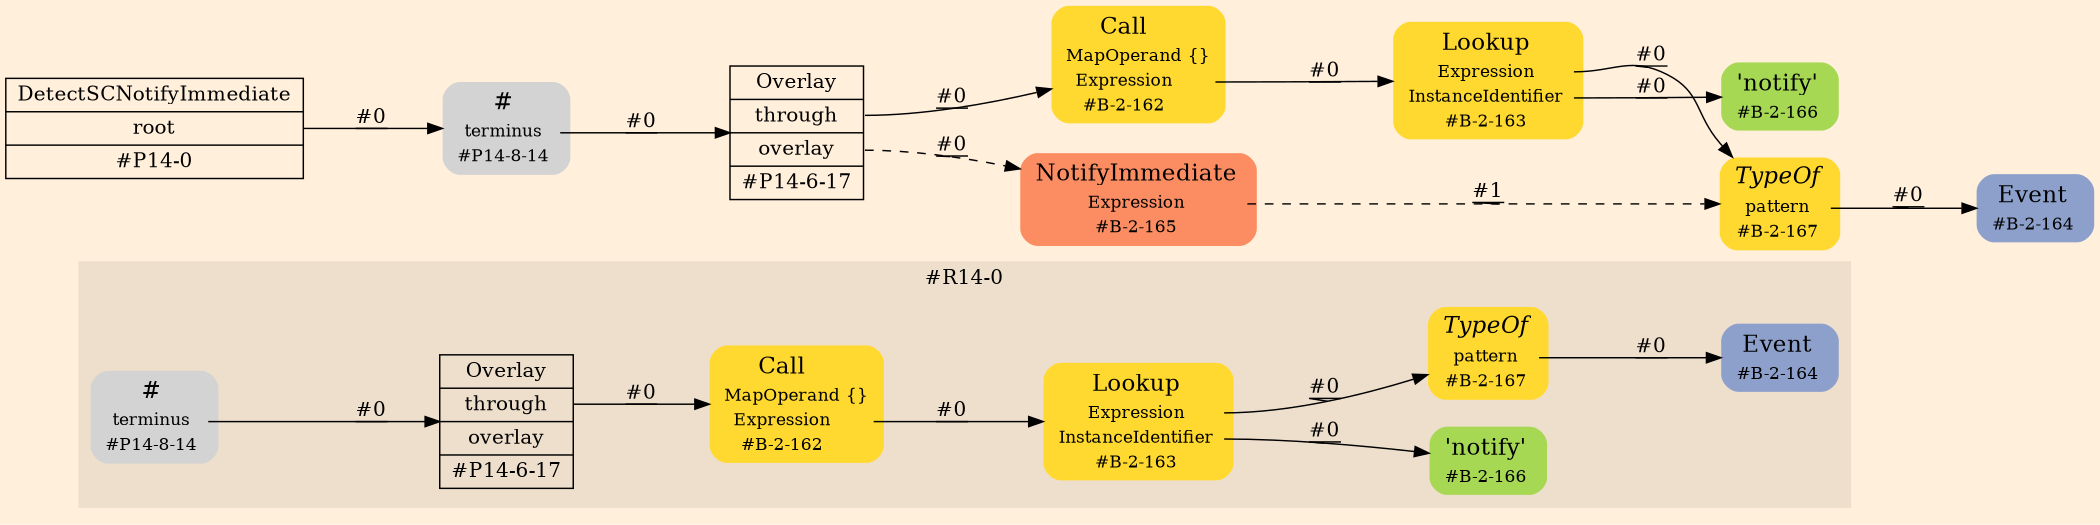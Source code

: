 digraph Inferno {
graph [
    rankdir = "LR"
    ranksep = 1.0
    size = "14,20"
    bgcolor = antiquewhite1
    color = black
    fontcolor = black
];
node [
];
// -------------------- figure #R14-0 --------------------
subgraph "cluster#R14-0" {
    label = "#R14-0"
    style = "filled"
    color = antiquewhite2
    "#R14-0/#B-2-163" [
        shape = "plaintext"
        fillcolor = "/set28/6"
        label = <<TABLE BORDER="0" CELLBORDER="0" CELLSPACING="0">
         <TR><TD><FONT POINT-SIZE="16.0">Lookup</FONT></TD><TD></TD></TR>
         <TR><TD>Expression</TD><TD PORT="port0"></TD></TR>
         <TR><TD>InstanceIdentifier</TD><TD PORT="port1"></TD></TR>
         <TR><TD>#B-2-163</TD><TD PORT="port2"></TD></TR>
        </TABLE>>
        style = "rounded,filled"
        fontsize = "12"
    ];
    
    "#R14-0/#B-2-166" [
        shape = "plaintext"
        fillcolor = "/set28/5"
        label = <<TABLE BORDER="0" CELLBORDER="0" CELLSPACING="0">
         <TR><TD><FONT POINT-SIZE="16.0">'notify'</FONT></TD><TD></TD></TR>
         <TR><TD>#B-2-166</TD><TD PORT="port0"></TD></TR>
        </TABLE>>
        style = "rounded,filled"
        fontsize = "12"
    ];
    
    "#R14-0/#P14-8-14" [
        shape = "plaintext"
        label = <<TABLE BORDER="0" CELLBORDER="0" CELLSPACING="0">
         <TR><TD><FONT POINT-SIZE="16.0">#</FONT></TD><TD></TD></TR>
         <TR><TD>terminus</TD><TD PORT="port0"></TD></TR>
         <TR><TD>#P14-8-14</TD><TD PORT="port1"></TD></TR>
        </TABLE>>
        style = "rounded,filled"
        fontsize = "12"
    ];
    
    "#R14-0/#P14-6-17" [
        shape = "record"
        fillcolor = antiquewhite2
        label = "<fixed> Overlay | <port0> through | <port1> overlay | <port2> #P14-6-17"
        style = "filled"
        fontsize = "14"
        color = black
        fontcolor = black
    ];
    
    "#R14-0/#B-2-167" [
        shape = "plaintext"
        fillcolor = "/set28/6"
        label = <<TABLE BORDER="0" CELLBORDER="0" CELLSPACING="0">
         <TR><TD><FONT POINT-SIZE="16.0"><I>TypeOf</I></FONT></TD><TD></TD></TR>
         <TR><TD>pattern</TD><TD PORT="port0"></TD></TR>
         <TR><TD>#B-2-167</TD><TD PORT="port1"></TD></TR>
        </TABLE>>
        style = "rounded,filled"
        fontsize = "12"
    ];
    
    "#R14-0/#B-2-164" [
        shape = "plaintext"
        fillcolor = "/set28/3"
        label = <<TABLE BORDER="0" CELLBORDER="0" CELLSPACING="0">
         <TR><TD><FONT POINT-SIZE="16.0">Event</FONT></TD><TD></TD></TR>
         <TR><TD>#B-2-164</TD><TD PORT="port0"></TD></TR>
        </TABLE>>
        style = "rounded,filled"
        fontsize = "12"
    ];
    
    "#R14-0/#B-2-162" [
        shape = "plaintext"
        fillcolor = "/set28/6"
        label = <<TABLE BORDER="0" CELLBORDER="0" CELLSPACING="0">
         <TR><TD><FONT POINT-SIZE="16.0">Call</FONT></TD><TD></TD></TR>
         <TR><TD>MapOperand</TD><TD PORT="port0">{}</TD></TR>
         <TR><TD>Expression</TD><TD PORT="port1"></TD></TR>
         <TR><TD>#B-2-162</TD><TD PORT="port2"></TD></TR>
        </TABLE>>
        style = "rounded,filled"
        fontsize = "12"
    ];
    
}


// -------------------- transformation figure --------------------
"CR#P14-0" [
    shape = "record"
    fillcolor = antiquewhite1
    label = "<fixed> DetectSCNotifyImmediate | <port0> root | <port1> #P14-0"
    style = "filled"
    fontsize = "14"
    color = black
    fontcolor = black
];

"#P14-8-14" [
    shape = "plaintext"
    label = <<TABLE BORDER="0" CELLBORDER="0" CELLSPACING="0">
     <TR><TD><FONT POINT-SIZE="16.0">#</FONT></TD><TD></TD></TR>
     <TR><TD>terminus</TD><TD PORT="port0"></TD></TR>
     <TR><TD>#P14-8-14</TD><TD PORT="port1"></TD></TR>
    </TABLE>>
    style = "rounded,filled"
    fontsize = "12"
];

"#P14-6-17" [
    shape = "record"
    fillcolor = antiquewhite1
    label = "<fixed> Overlay | <port0> through | <port1> overlay | <port2> #P14-6-17"
    style = "filled"
    fontsize = "14"
    color = black
    fontcolor = black
];

"#B-2-162" [
    shape = "plaintext"
    fillcolor = "/set28/6"
    label = <<TABLE BORDER="0" CELLBORDER="0" CELLSPACING="0">
     <TR><TD><FONT POINT-SIZE="16.0">Call</FONT></TD><TD></TD></TR>
     <TR><TD>MapOperand</TD><TD PORT="port0">{}</TD></TR>
     <TR><TD>Expression</TD><TD PORT="port1"></TD></TR>
     <TR><TD>#B-2-162</TD><TD PORT="port2"></TD></TR>
    </TABLE>>
    style = "rounded,filled"
    fontsize = "12"
];

"#B-2-163" [
    shape = "plaintext"
    fillcolor = "/set28/6"
    label = <<TABLE BORDER="0" CELLBORDER="0" CELLSPACING="0">
     <TR><TD><FONT POINT-SIZE="16.0">Lookup</FONT></TD><TD></TD></TR>
     <TR><TD>Expression</TD><TD PORT="port0"></TD></TR>
     <TR><TD>InstanceIdentifier</TD><TD PORT="port1"></TD></TR>
     <TR><TD>#B-2-163</TD><TD PORT="port2"></TD></TR>
    </TABLE>>
    style = "rounded,filled"
    fontsize = "12"
];

"#B-2-167" [
    shape = "plaintext"
    fillcolor = "/set28/6"
    label = <<TABLE BORDER="0" CELLBORDER="0" CELLSPACING="0">
     <TR><TD><FONT POINT-SIZE="16.0"><I>TypeOf</I></FONT></TD><TD></TD></TR>
     <TR><TD>pattern</TD><TD PORT="port0"></TD></TR>
     <TR><TD>#B-2-167</TD><TD PORT="port1"></TD></TR>
    </TABLE>>
    style = "rounded,filled"
    fontsize = "12"
];

"#B-2-164" [
    shape = "plaintext"
    fillcolor = "/set28/3"
    label = <<TABLE BORDER="0" CELLBORDER="0" CELLSPACING="0">
     <TR><TD><FONT POINT-SIZE="16.0">Event</FONT></TD><TD></TD></TR>
     <TR><TD>#B-2-164</TD><TD PORT="port0"></TD></TR>
    </TABLE>>
    style = "rounded,filled"
    fontsize = "12"
];

"#B-2-166" [
    shape = "plaintext"
    fillcolor = "/set28/5"
    label = <<TABLE BORDER="0" CELLBORDER="0" CELLSPACING="0">
     <TR><TD><FONT POINT-SIZE="16.0">'notify'</FONT></TD><TD></TD></TR>
     <TR><TD>#B-2-166</TD><TD PORT="port0"></TD></TR>
    </TABLE>>
    style = "rounded,filled"
    fontsize = "12"
];

"#B-2-165" [
    shape = "plaintext"
    fillcolor = "/set28/2"
    label = <<TABLE BORDER="0" CELLBORDER="0" CELLSPACING="0">
     <TR><TD><FONT POINT-SIZE="16.0">NotifyImmediate</FONT></TD><TD></TD></TR>
     <TR><TD>Expression</TD><TD PORT="port0"></TD></TR>
     <TR><TD>#B-2-165</TD><TD PORT="port1"></TD></TR>
    </TABLE>>
    style = "rounded,filled"
    fontsize = "12"
];



// -------------------- links --------------------
// links for block CR#P14-0
"CR#P14-0":port0 -> "#P14-8-14" [
    style="solid"
    label = "#0"
    decorate = true
    color = black
    fontcolor = black
];

// links for block #P14-8-14
"#P14-8-14":port0 -> "#P14-6-17" [
    style="solid"
    label = "#0"
    decorate = true
    color = black
    fontcolor = black
];

// links for block #P14-6-17
"#P14-6-17":port0 -> "#B-2-162" [
    style="solid"
    label = "#0"
    decorate = true
    color = black
    fontcolor = black
];

"#P14-6-17":port1 -> "#B-2-165" [
    style="dashed"
    label = "#0"
    decorate = true
    color = black
    fontcolor = black
];

// links for block #B-2-162
"#B-2-162":port1 -> "#B-2-163" [
    style="solid"
    label = "#0"
    decorate = true
    color = black
    fontcolor = black
];

// links for block #B-2-163
"#B-2-163":port0 -> "#B-2-167" [
    style="solid"
    label = "#0"
    decorate = true
    color = black
    fontcolor = black
];

"#B-2-163":port1 -> "#B-2-166" [
    style="solid"
    label = "#0"
    decorate = true
    color = black
    fontcolor = black
];

// links for block #B-2-167
"#B-2-167":port0 -> "#B-2-164" [
    style="solid"
    label = "#0"
    decorate = true
    color = black
    fontcolor = black
];

// links for block #B-2-164
// links for block #B-2-166
// links for block #B-2-165
"#B-2-165":port0 -> "#B-2-167" [
    style="dashed"
    label = "#1"
    decorate = true
    color = black
    fontcolor = black
];

// links for block #R14-0/#B-2-163
"#R14-0/#B-2-163":port0 -> "#R14-0/#B-2-167" [
    style="solid"
    label = "#0"
    decorate = true
    color = black
    fontcolor = black
];

"#R14-0/#B-2-163":port1 -> "#R14-0/#B-2-166" [
    style="solid"
    label = "#0"
    decorate = true
    color = black
    fontcolor = black
];

// links for block #R14-0/#B-2-166
// links for block #R14-0/#P14-8-14
"#R14-0/#P14-8-14":port0 -> "#R14-0/#P14-6-17" [
    style="solid"
    label = "#0"
    decorate = true
    color = black
    fontcolor = black
];

// links for block #R14-0/#P14-6-17
"#R14-0/#P14-6-17":port0 -> "#R14-0/#B-2-162" [
    style="solid"
    label = "#0"
    decorate = true
    color = black
    fontcolor = black
];

// links for block #R14-0/#B-2-167
"#R14-0/#B-2-167":port0 -> "#R14-0/#B-2-164" [
    style="solid"
    label = "#0"
    decorate = true
    color = black
    fontcolor = black
];

// links for block #R14-0/#B-2-164
// links for block #R14-0/#B-2-162
"#R14-0/#B-2-162":port1 -> "#R14-0/#B-2-163" [
    style="solid"
    label = "#0"
    decorate = true
    color = black
    fontcolor = black
];

}

